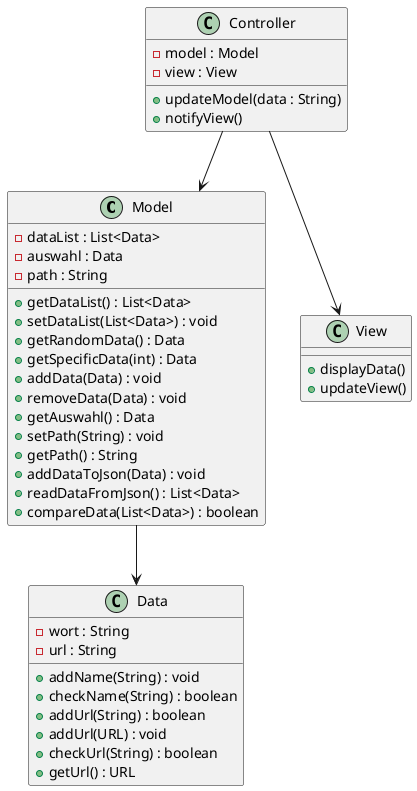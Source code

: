 @startuml
'title: Worttrainer Reloaded - kbauer'

class Model {
  -dataList : List<Data>
  -auswahl : Data
  -path : String
  +getDataList() : List<Data>
  +setDataList(List<Data>) : void
  +getRandomData() : Data
  +getSpecificData(int) : Data
  +addData(Data) : void
  +removeData(Data) : void
  +getAuswahl() : Data
  +setPath(String) : void
  +getPath() : String
  +addDataToJson(Data) : void
  +readDataFromJson() : List<Data>
  +compareData(List<Data>) : boolean
}

class Data {
  -wort : String
  -url : String
  +addName(String) : void
  +checkName(String) : boolean
  +addUrl(String) : boolean
  +addUrl(URL) : void
  +checkUrl(String) : boolean
  +getUrl() : URL
}

class View {
  +displayData()
  +updateView()
}

class Controller {
  -model : Model
  -view : View
  +updateModel(data : String)
  +notifyView()
}

Controller --> Model
Controller --> View
Model --> Data

@enduml
